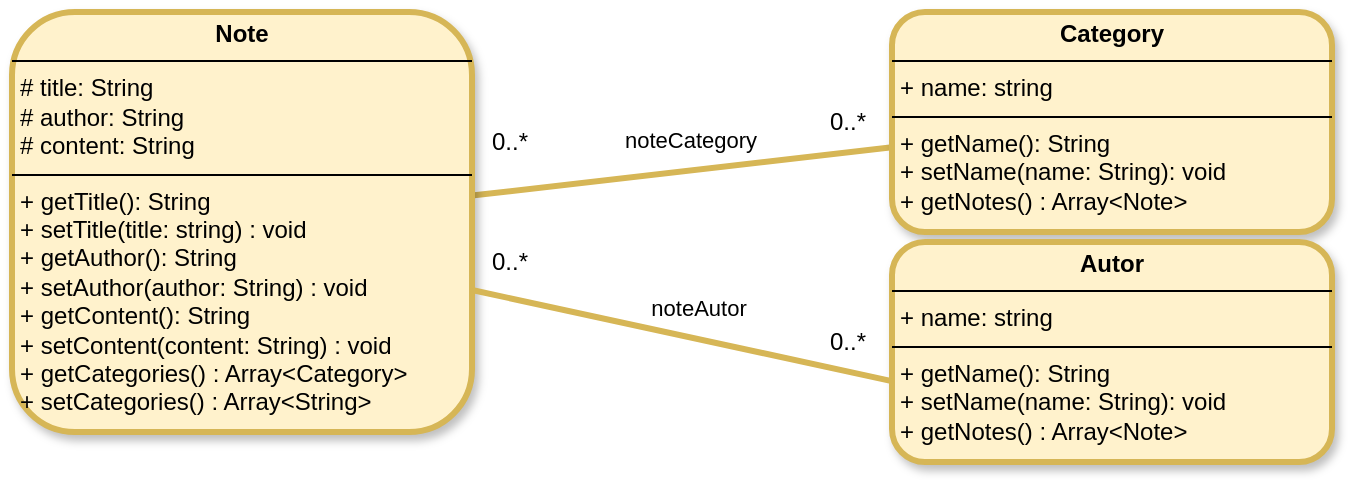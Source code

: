 <mxfile version="24.8.6">
  <diagram name="Page-1" id="EkoHN8s7BG27RBP9mEQ5">
    <mxGraphModel dx="819" dy="452" grid="1" gridSize="10" guides="1" tooltips="1" connect="1" arrows="1" fold="1" page="1" pageScale="1" pageWidth="827" pageHeight="1169" math="0" shadow="0">
      <root>
        <mxCell id="0" />
        <mxCell id="1" parent="0" />
        <mxCell id="Z__jDZE-3pdPAklroTfu-6" value="noteCategory" style="rounded=0;orthogonalLoop=1;jettySize=auto;html=1;endArrow=none;endFill=0;fillColor=#fff2cc;strokeColor=#d6b656;strokeWidth=3;" parent="1" source="Z__jDZE-3pdPAklroTfu-2" target="Z__jDZE-3pdPAklroTfu-3" edge="1">
          <mxGeometry x="0.048" y="15" relative="1" as="geometry">
            <mxPoint as="offset" />
          </mxGeometry>
        </mxCell>
        <mxCell id="Z__jDZE-3pdPAklroTfu-2" value="&lt;p style=&quot;margin:0px;margin-top:4px;text-align:center;&quot;&gt;&lt;b&gt;Note&lt;/b&gt;&lt;/p&gt;&lt;hr size=&quot;1&quot; style=&quot;border-style:solid;&quot;&gt;&lt;p style=&quot;margin:0px;margin-left:4px;&quot;&gt;# title: String&lt;/p&gt;&lt;p style=&quot;margin:0px;margin-left:4px;&quot;&gt;# author:&amp;nbsp;&lt;span style=&quot;background-color: initial;&quot;&gt;String&lt;/span&gt;&lt;/p&gt;&lt;p style=&quot;margin:0px;margin-left:4px;&quot;&gt;# content:&amp;nbsp;&lt;span style=&quot;background-color: initial;&quot;&gt;String&lt;/span&gt;&lt;/p&gt;&lt;hr size=&quot;1&quot; style=&quot;border-style:solid;&quot;&gt;&lt;p style=&quot;margin:0px;margin-left:4px;&quot;&gt;+ getTitle():&amp;nbsp;&lt;span style=&quot;background-color: initial;&quot;&gt;String&lt;/span&gt;&lt;/p&gt;&lt;p style=&quot;margin:0px;margin-left:4px;&quot;&gt;+ setTitle(title: string) : void&lt;/p&gt;&lt;p style=&quot;margin: 0px 0px 0px 4px;&quot;&gt;+ getAuthor():&amp;nbsp;&lt;span style=&quot;background-color: initial;&quot;&gt;String&lt;/span&gt;&lt;/p&gt;&lt;p style=&quot;margin: 0px 0px 0px 4px;&quot;&gt;+ setAuthor(author: String) : void&lt;/p&gt;&lt;p style=&quot;margin: 0px 0px 0px 4px;&quot;&gt;+ getContent():&amp;nbsp;&lt;span style=&quot;background-color: initial;&quot;&gt;String&lt;/span&gt;&lt;/p&gt;&lt;p style=&quot;margin: 0px 0px 0px 4px;&quot;&gt;+ setContent(content: String) : void&lt;/p&gt;&lt;p style=&quot;margin: 0px 0px 0px 4px;&quot;&gt;+ getCategories() : Array&amp;lt;Category&amp;gt;&lt;/p&gt;&lt;p style=&quot;margin: 0px 0px 0px 4px;&quot;&gt;+ setCategories() : Array&amp;lt;String&amp;gt;&lt;/p&gt;" style="verticalAlign=top;align=left;overflow=fill;html=1;whiteSpace=wrap;fillColor=#fff2cc;strokeColor=#d6b656;rounded=1;glass=0;shadow=1;strokeWidth=3;" parent="1" vertex="1">
          <mxGeometry x="130" y="40" width="230" height="210" as="geometry" />
        </mxCell>
        <mxCell id="Z__jDZE-3pdPAklroTfu-3" value="&lt;p style=&quot;margin:0px;margin-top:4px;text-align:center;&quot;&gt;&lt;b&gt;Category&lt;/b&gt;&lt;/p&gt;&lt;hr size=&quot;1&quot; style=&quot;border-style:solid;&quot;&gt;&lt;p style=&quot;margin:0px;margin-left:4px;&quot;&gt;+ name: string&lt;/p&gt;&lt;hr size=&quot;1&quot; style=&quot;border-style:solid;&quot;&gt;&lt;p style=&quot;margin:0px;margin-left:4px;&quot;&gt;+ getName(): String&lt;/p&gt;&lt;p style=&quot;margin:0px;margin-left:4px;&quot;&gt;+ setName(name: String): void&lt;/p&gt;&lt;p style=&quot;margin:0px;margin-left:4px;&quot;&gt;+ getNotes() : Array&amp;lt;Note&amp;gt;&lt;/p&gt;" style="verticalAlign=top;align=left;overflow=fill;html=1;whiteSpace=wrap;fillColor=#fff2cc;strokeColor=#d6b656;rounded=1;shadow=1;strokeWidth=3;" parent="1" vertex="1">
          <mxGeometry x="570" y="40" width="220" height="110" as="geometry" />
        </mxCell>
        <mxCell id="Z__jDZE-3pdPAklroTfu-7" value="0..*" style="text;html=1;align=center;verticalAlign=middle;whiteSpace=wrap;rounded=0;strokeWidth=3;" parent="1" vertex="1">
          <mxGeometry x="374" y="100" width="10" height="10" as="geometry" />
        </mxCell>
        <mxCell id="Z__jDZE-3pdPAklroTfu-9" value="0..*" style="text;html=1;align=center;verticalAlign=middle;whiteSpace=wrap;rounded=0;strokeWidth=3;" parent="1" vertex="1">
          <mxGeometry x="543" y="90" width="10" height="10" as="geometry" />
        </mxCell>
        <mxCell id="AkPniSJ6YtJb8cZk5QZ9-1" value="&lt;p style=&quot;margin:0px;margin-top:4px;text-align:center;&quot;&gt;&lt;b&gt;Autor&lt;/b&gt;&lt;/p&gt;&lt;hr size=&quot;1&quot; style=&quot;border-style:solid;&quot;&gt;&lt;p style=&quot;margin:0px;margin-left:4px;&quot;&gt;+ name: string&lt;/p&gt;&lt;hr size=&quot;1&quot; style=&quot;border-style:solid;&quot;&gt;&lt;p style=&quot;margin:0px;margin-left:4px;&quot;&gt;+ getName(): String&lt;/p&gt;&lt;p style=&quot;margin:0px;margin-left:4px;&quot;&gt;+ setName(name: String): void&lt;/p&gt;&lt;p style=&quot;margin:0px;margin-left:4px;&quot;&gt;+ getNotes() : Array&amp;lt;Note&amp;gt;&lt;/p&gt;" style="verticalAlign=top;align=left;overflow=fill;html=1;whiteSpace=wrap;fillColor=#fff2cc;strokeColor=#d6b656;rounded=1;shadow=1;strokeWidth=3;" vertex="1" parent="1">
          <mxGeometry x="570" y="155" width="220" height="110" as="geometry" />
        </mxCell>
        <mxCell id="AkPniSJ6YtJb8cZk5QZ9-4" value="noteAutor" style="rounded=0;orthogonalLoop=1;jettySize=auto;html=1;endArrow=none;endFill=0;entryX=-0.003;entryY=0.631;entryDx=0;entryDy=0;entryPerimeter=0;fillColor=#fff2cc;strokeColor=#d6b656;strokeWidth=3;" edge="1" parent="1" target="AkPniSJ6YtJb8cZk5QZ9-1">
          <mxGeometry x="0.048" y="15" relative="1" as="geometry">
            <mxPoint as="offset" />
            <mxPoint x="360" y="179" as="sourcePoint" />
            <mxPoint x="570" y="155" as="targetPoint" />
          </mxGeometry>
        </mxCell>
        <mxCell id="AkPniSJ6YtJb8cZk5QZ9-5" value="0..*" style="text;html=1;align=center;verticalAlign=middle;whiteSpace=wrap;rounded=0;strokeWidth=3;" vertex="1" parent="1">
          <mxGeometry x="374" y="160" width="10" height="10" as="geometry" />
        </mxCell>
        <mxCell id="AkPniSJ6YtJb8cZk5QZ9-6" value="0..*" style="text;html=1;align=center;verticalAlign=middle;whiteSpace=wrap;rounded=0;strokeWidth=3;" vertex="1" parent="1">
          <mxGeometry x="543" y="200" width="10" height="10" as="geometry" />
        </mxCell>
      </root>
    </mxGraphModel>
  </diagram>
</mxfile>
